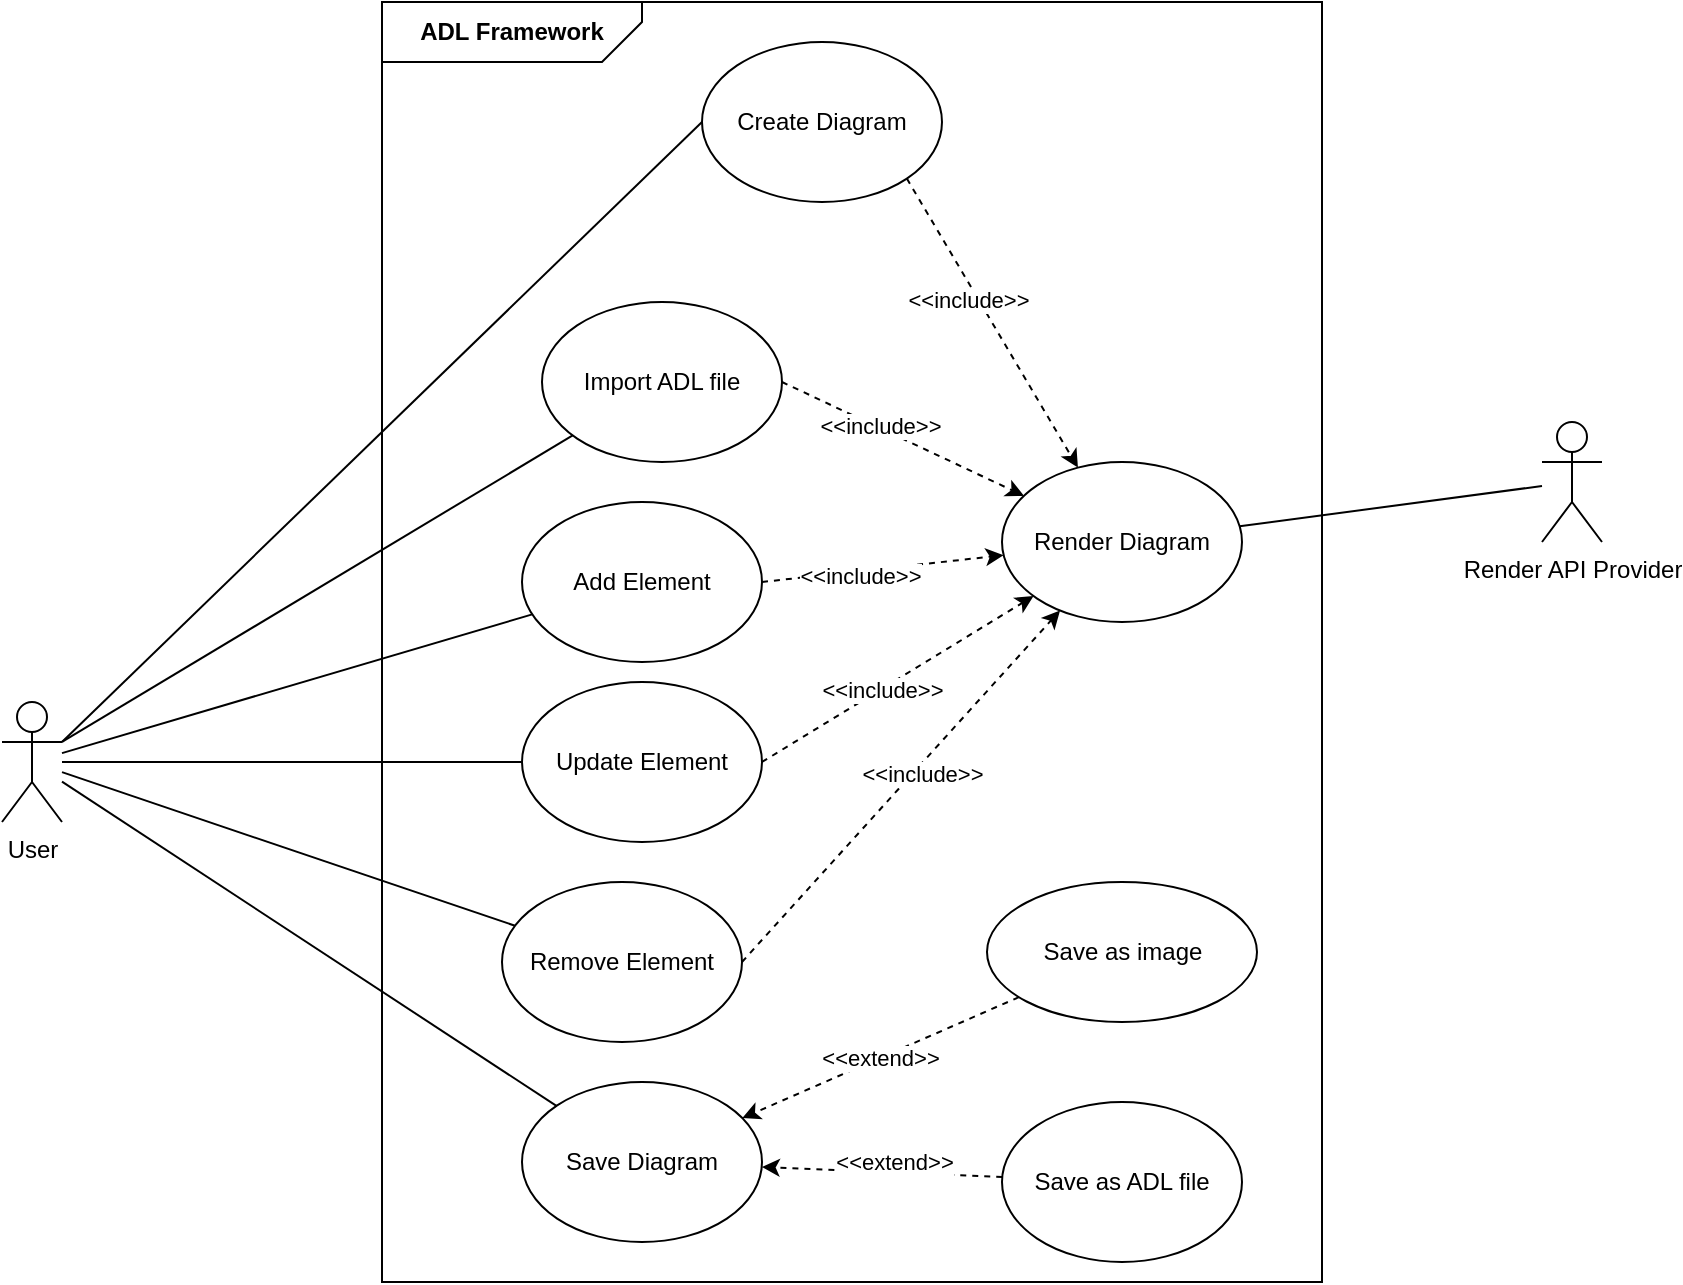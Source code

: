 <mxfile version="22.0.8" type="github">
  <diagram name="Page-1" id="hM2Tb8T6SO3iQup9zfMx">
    <mxGraphModel dx="1394" dy="747" grid="1" gridSize="10" guides="1" tooltips="1" connect="1" arrows="1" fold="1" page="1" pageScale="1" pageWidth="850" pageHeight="1100" math="0" shadow="0">
      <root>
        <mxCell id="0" />
        <mxCell id="1" parent="0" />
        <mxCell id="1Z0ZRMDUT-z7xgSQbaVN-9" value="" style="rounded=0;whiteSpace=wrap;html=1;" parent="1" vertex="1">
          <mxGeometry x="260" y="80" width="470" height="640" as="geometry" />
        </mxCell>
        <mxCell id="1Z0ZRMDUT-z7xgSQbaVN-21" style="rounded=0;orthogonalLoop=1;jettySize=auto;html=1;exitX=1;exitY=0.333;exitDx=0;exitDy=0;exitPerimeter=0;entryX=0;entryY=0.5;entryDx=0;entryDy=0;endArrow=none;endFill=0;" parent="1" source="1Z0ZRMDUT-z7xgSQbaVN-1" target="1Z0ZRMDUT-z7xgSQbaVN-11" edge="1">
          <mxGeometry relative="1" as="geometry" />
        </mxCell>
        <mxCell id="1Z0ZRMDUT-z7xgSQbaVN-22" style="rounded=0;orthogonalLoop=1;jettySize=auto;html=1;strokeColor=default;exitX=1;exitY=0.333;exitDx=0;exitDy=0;exitPerimeter=0;endArrow=none;endFill=0;" parent="1" source="1Z0ZRMDUT-z7xgSQbaVN-1" target="1Z0ZRMDUT-z7xgSQbaVN-13" edge="1">
          <mxGeometry relative="1" as="geometry">
            <mxPoint x="180" y="280" as="sourcePoint" />
          </mxGeometry>
        </mxCell>
        <mxCell id="1Z0ZRMDUT-z7xgSQbaVN-23" style="rounded=0;orthogonalLoop=1;jettySize=auto;html=1;endArrow=none;endFill=0;" parent="1" source="1Z0ZRMDUT-z7xgSQbaVN-1" target="1Z0ZRMDUT-z7xgSQbaVN-14" edge="1">
          <mxGeometry relative="1" as="geometry" />
        </mxCell>
        <mxCell id="1Z0ZRMDUT-z7xgSQbaVN-24" style="rounded=0;orthogonalLoop=1;jettySize=auto;html=1;endArrow=none;endFill=0;" parent="1" source="1Z0ZRMDUT-z7xgSQbaVN-1" target="1Z0ZRMDUT-z7xgSQbaVN-16" edge="1">
          <mxGeometry relative="1" as="geometry" />
        </mxCell>
        <mxCell id="1Z0ZRMDUT-z7xgSQbaVN-25" style="rounded=0;orthogonalLoop=1;jettySize=auto;html=1;endArrow=none;endFill=0;" parent="1" source="1Z0ZRMDUT-z7xgSQbaVN-1" target="1Z0ZRMDUT-z7xgSQbaVN-15" edge="1">
          <mxGeometry relative="1" as="geometry" />
        </mxCell>
        <mxCell id="6LsE3a5FwPE7Th-NzjaC-1" style="rounded=0;orthogonalLoop=1;jettySize=auto;html=1;endArrow=none;endFill=0;" edge="1" parent="1" source="1Z0ZRMDUT-z7xgSQbaVN-1" target="1Z0ZRMDUT-z7xgSQbaVN-19">
          <mxGeometry relative="1" as="geometry" />
        </mxCell>
        <mxCell id="1Z0ZRMDUT-z7xgSQbaVN-1" value="User" style="shape=umlActor;verticalLabelPosition=bottom;verticalAlign=top;html=1;" parent="1" vertex="1">
          <mxGeometry x="70" y="430" width="30" height="60" as="geometry" />
        </mxCell>
        <mxCell id="1Z0ZRMDUT-z7xgSQbaVN-10" value="&lt;b&gt;ADL Framework&lt;/b&gt;" style="shape=card;whiteSpace=wrap;html=1;rotation=90;flipV=0;flipH=1;horizontal=0;size=20;" parent="1" vertex="1">
          <mxGeometry x="310" y="30" width="30" height="130" as="geometry" />
        </mxCell>
        <mxCell id="6LsE3a5FwPE7Th-NzjaC-2" style="rounded=0;orthogonalLoop=1;jettySize=auto;html=1;exitX=1;exitY=1;exitDx=0;exitDy=0;dashed=1;" edge="1" parent="1" source="1Z0ZRMDUT-z7xgSQbaVN-11" target="c8sIItfZOemtkeyXoI29-8">
          <mxGeometry relative="1" as="geometry" />
        </mxCell>
        <mxCell id="6LsE3a5FwPE7Th-NzjaC-5" value="&amp;lt;&amp;lt;include&amp;gt;&amp;gt;" style="edgeLabel;html=1;align=center;verticalAlign=middle;resizable=0;points=[];" vertex="1" connectable="0" parent="6LsE3a5FwPE7Th-NzjaC-2">
          <mxGeometry x="-0.196" y="-5" relative="1" as="geometry">
            <mxPoint as="offset" />
          </mxGeometry>
        </mxCell>
        <mxCell id="1Z0ZRMDUT-z7xgSQbaVN-11" value="Create Diagram" style="ellipse;whiteSpace=wrap;html=1;" parent="1" vertex="1">
          <mxGeometry x="420" y="100" width="120" height="80" as="geometry" />
        </mxCell>
        <mxCell id="6LsE3a5FwPE7Th-NzjaC-3" style="rounded=0;orthogonalLoop=1;jettySize=auto;html=1;exitX=1;exitY=0.5;exitDx=0;exitDy=0;dashed=1;" edge="1" parent="1" source="1Z0ZRMDUT-z7xgSQbaVN-13" target="c8sIItfZOemtkeyXoI29-8">
          <mxGeometry relative="1" as="geometry" />
        </mxCell>
        <mxCell id="6LsE3a5FwPE7Th-NzjaC-8" value="&amp;lt;&amp;lt;include&amp;gt;&amp;gt;" style="edgeLabel;html=1;align=center;verticalAlign=middle;resizable=0;points=[];" vertex="1" connectable="0" parent="6LsE3a5FwPE7Th-NzjaC-3">
          <mxGeometry x="-0.208" y="1" relative="1" as="geometry">
            <mxPoint as="offset" />
          </mxGeometry>
        </mxCell>
        <mxCell id="1Z0ZRMDUT-z7xgSQbaVN-13" value="Import ADL file" style="ellipse;whiteSpace=wrap;html=1;" parent="1" vertex="1">
          <mxGeometry x="340" y="230" width="120" height="80" as="geometry" />
        </mxCell>
        <mxCell id="6LsE3a5FwPE7Th-NzjaC-4" style="rounded=0;orthogonalLoop=1;jettySize=auto;html=1;exitX=1;exitY=0.5;exitDx=0;exitDy=0;dashed=1;" edge="1" parent="1" source="1Z0ZRMDUT-z7xgSQbaVN-14" target="c8sIItfZOemtkeyXoI29-8">
          <mxGeometry relative="1" as="geometry" />
        </mxCell>
        <mxCell id="6LsE3a5FwPE7Th-NzjaC-9" value="&amp;lt;&amp;lt;include&amp;gt;&amp;gt;" style="edgeLabel;html=1;align=center;verticalAlign=middle;resizable=0;points=[];" vertex="1" connectable="0" parent="6LsE3a5FwPE7Th-NzjaC-4">
          <mxGeometry x="-0.202" y="-2" relative="1" as="geometry">
            <mxPoint as="offset" />
          </mxGeometry>
        </mxCell>
        <mxCell id="1Z0ZRMDUT-z7xgSQbaVN-14" value="Add Element" style="ellipse;whiteSpace=wrap;html=1;" parent="1" vertex="1">
          <mxGeometry x="330" y="330" width="120" height="80" as="geometry" />
        </mxCell>
        <mxCell id="1Z0ZRMDUT-z7xgSQbaVN-15" value="Save Diagram" style="ellipse;whiteSpace=wrap;html=1;" parent="1" vertex="1">
          <mxGeometry x="330" y="620" width="120" height="80" as="geometry" />
        </mxCell>
        <mxCell id="6LsE3a5FwPE7Th-NzjaC-7" style="rounded=0;orthogonalLoop=1;jettySize=auto;html=1;exitX=1;exitY=0.5;exitDx=0;exitDy=0;dashed=1;" edge="1" parent="1" source="1Z0ZRMDUT-z7xgSQbaVN-16" target="c8sIItfZOemtkeyXoI29-8">
          <mxGeometry relative="1" as="geometry" />
        </mxCell>
        <mxCell id="6LsE3a5FwPE7Th-NzjaC-11" value="&amp;lt;&amp;lt;include&amp;gt;&amp;gt;" style="edgeLabel;html=1;align=center;verticalAlign=middle;resizable=0;points=[];" vertex="1" connectable="0" parent="6LsE3a5FwPE7Th-NzjaC-7">
          <mxGeometry x="0.092" y="-3" relative="1" as="geometry">
            <mxPoint x="1" as="offset" />
          </mxGeometry>
        </mxCell>
        <mxCell id="1Z0ZRMDUT-z7xgSQbaVN-16" value="Remove Element" style="ellipse;whiteSpace=wrap;html=1;" parent="1" vertex="1">
          <mxGeometry x="320" y="520" width="120" height="80" as="geometry" />
        </mxCell>
        <mxCell id="6LsE3a5FwPE7Th-NzjaC-6" style="rounded=0;orthogonalLoop=1;jettySize=auto;html=1;exitX=1;exitY=0.5;exitDx=0;exitDy=0;dashed=1;" edge="1" parent="1" source="1Z0ZRMDUT-z7xgSQbaVN-19" target="c8sIItfZOemtkeyXoI29-8">
          <mxGeometry relative="1" as="geometry" />
        </mxCell>
        <mxCell id="6LsE3a5FwPE7Th-NzjaC-10" value="&amp;lt;&amp;lt;include&amp;gt;&amp;gt;" style="edgeLabel;html=1;align=center;verticalAlign=middle;resizable=0;points=[];" vertex="1" connectable="0" parent="6LsE3a5FwPE7Th-NzjaC-6">
          <mxGeometry x="-0.123" relative="1" as="geometry">
            <mxPoint as="offset" />
          </mxGeometry>
        </mxCell>
        <mxCell id="1Z0ZRMDUT-z7xgSQbaVN-19" value="Update Element" style="ellipse;whiteSpace=wrap;html=1;" parent="1" vertex="1">
          <mxGeometry x="330" y="420" width="120" height="80" as="geometry" />
        </mxCell>
        <mxCell id="c8sIItfZOemtkeyXoI29-4" style="rounded=0;orthogonalLoop=1;jettySize=auto;html=1;dashed=1;" parent="1" source="c8sIItfZOemtkeyXoI29-1" target="1Z0ZRMDUT-z7xgSQbaVN-15" edge="1">
          <mxGeometry relative="1" as="geometry" />
        </mxCell>
        <mxCell id="c8sIItfZOemtkeyXoI29-6" value="&amp;lt;&amp;lt;extend&amp;gt;&amp;gt;" style="edgeLabel;html=1;align=center;verticalAlign=middle;resizable=0;points=[];" parent="c8sIItfZOemtkeyXoI29-4" connectable="0" vertex="1">
          <mxGeometry x="-0.098" y="-5" relative="1" as="geometry">
            <mxPoint as="offset" />
          </mxGeometry>
        </mxCell>
        <mxCell id="c8sIItfZOemtkeyXoI29-1" value="Save as ADL file" style="ellipse;whiteSpace=wrap;html=1;" parent="1" vertex="1">
          <mxGeometry x="570" y="630" width="120" height="80" as="geometry" />
        </mxCell>
        <mxCell id="c8sIItfZOemtkeyXoI29-5" value="&amp;lt;&amp;lt;extend&amp;gt;&amp;gt;" style="rounded=0;orthogonalLoop=1;jettySize=auto;html=1;dashed=1;" parent="1" source="c8sIItfZOemtkeyXoI29-2" target="1Z0ZRMDUT-z7xgSQbaVN-15" edge="1">
          <mxGeometry x="-0.0" relative="1" as="geometry">
            <mxPoint as="offset" />
          </mxGeometry>
        </mxCell>
        <mxCell id="c8sIItfZOemtkeyXoI29-2" value="Save as image" style="ellipse;whiteSpace=wrap;html=1;" parent="1" vertex="1">
          <mxGeometry x="562.5" y="520" width="135" height="70" as="geometry" />
        </mxCell>
        <mxCell id="c8sIItfZOemtkeyXoI29-10" style="rounded=0;orthogonalLoop=1;jettySize=auto;html=1;endArrow=none;endFill=0;" parent="1" source="c8sIItfZOemtkeyXoI29-8" target="c8sIItfZOemtkeyXoI29-9" edge="1">
          <mxGeometry relative="1" as="geometry" />
        </mxCell>
        <mxCell id="c8sIItfZOemtkeyXoI29-8" value="Render Diagram" style="ellipse;whiteSpace=wrap;html=1;" parent="1" vertex="1">
          <mxGeometry x="570" y="310" width="120" height="80" as="geometry" />
        </mxCell>
        <mxCell id="c8sIItfZOemtkeyXoI29-9" value="Render API Provider" style="shape=umlActor;verticalLabelPosition=bottom;verticalAlign=top;html=1;outlineConnect=0;" parent="1" vertex="1">
          <mxGeometry x="840" y="290" width="30" height="60" as="geometry" />
        </mxCell>
      </root>
    </mxGraphModel>
  </diagram>
</mxfile>
